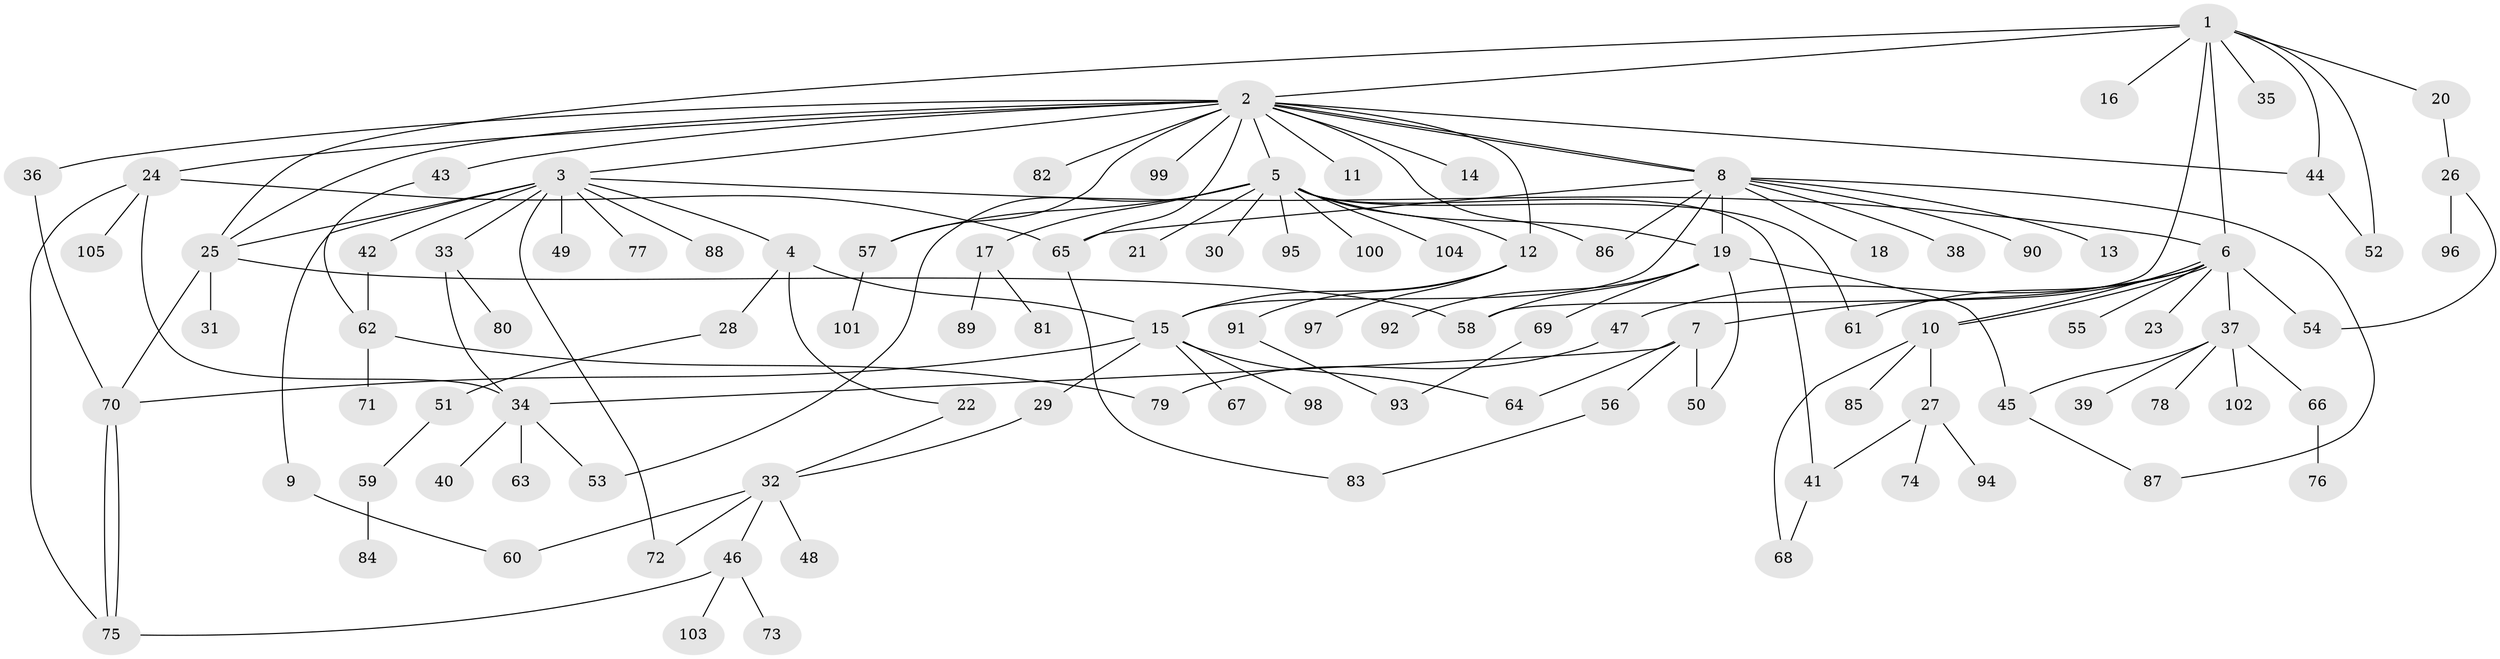 // Generated by graph-tools (version 1.1) at 2025/48/03/09/25 04:48:12]
// undirected, 105 vertices, 144 edges
graph export_dot {
graph [start="1"]
  node [color=gray90,style=filled];
  1;
  2;
  3;
  4;
  5;
  6;
  7;
  8;
  9;
  10;
  11;
  12;
  13;
  14;
  15;
  16;
  17;
  18;
  19;
  20;
  21;
  22;
  23;
  24;
  25;
  26;
  27;
  28;
  29;
  30;
  31;
  32;
  33;
  34;
  35;
  36;
  37;
  38;
  39;
  40;
  41;
  42;
  43;
  44;
  45;
  46;
  47;
  48;
  49;
  50;
  51;
  52;
  53;
  54;
  55;
  56;
  57;
  58;
  59;
  60;
  61;
  62;
  63;
  64;
  65;
  66;
  67;
  68;
  69;
  70;
  71;
  72;
  73;
  74;
  75;
  76;
  77;
  78;
  79;
  80;
  81;
  82;
  83;
  84;
  85;
  86;
  87;
  88;
  89;
  90;
  91;
  92;
  93;
  94;
  95;
  96;
  97;
  98;
  99;
  100;
  101;
  102;
  103;
  104;
  105;
  1 -- 2;
  1 -- 6;
  1 -- 16;
  1 -- 20;
  1 -- 25;
  1 -- 35;
  1 -- 44;
  1 -- 52;
  1 -- 58;
  2 -- 3;
  2 -- 5;
  2 -- 8;
  2 -- 8;
  2 -- 11;
  2 -- 12;
  2 -- 14;
  2 -- 24;
  2 -- 25;
  2 -- 36;
  2 -- 43;
  2 -- 44;
  2 -- 57;
  2 -- 65;
  2 -- 82;
  2 -- 86;
  2 -- 99;
  3 -- 4;
  3 -- 6;
  3 -- 9;
  3 -- 25;
  3 -- 33;
  3 -- 42;
  3 -- 49;
  3 -- 72;
  3 -- 77;
  3 -- 88;
  4 -- 15;
  4 -- 22;
  4 -- 28;
  5 -- 12;
  5 -- 17;
  5 -- 19;
  5 -- 21;
  5 -- 30;
  5 -- 41;
  5 -- 53;
  5 -- 57;
  5 -- 61;
  5 -- 95;
  5 -- 100;
  5 -- 104;
  6 -- 7;
  6 -- 10;
  6 -- 10;
  6 -- 23;
  6 -- 37;
  6 -- 47;
  6 -- 54;
  6 -- 55;
  6 -- 61;
  7 -- 34;
  7 -- 50;
  7 -- 56;
  7 -- 64;
  8 -- 13;
  8 -- 15;
  8 -- 18;
  8 -- 19;
  8 -- 38;
  8 -- 65;
  8 -- 86;
  8 -- 87;
  8 -- 90;
  9 -- 60;
  10 -- 27;
  10 -- 68;
  10 -- 85;
  12 -- 15;
  12 -- 91;
  12 -- 97;
  15 -- 29;
  15 -- 64;
  15 -- 67;
  15 -- 70;
  15 -- 98;
  17 -- 81;
  17 -- 89;
  19 -- 45;
  19 -- 50;
  19 -- 58;
  19 -- 69;
  19 -- 92;
  20 -- 26;
  22 -- 32;
  24 -- 34;
  24 -- 65;
  24 -- 75;
  24 -- 105;
  25 -- 31;
  25 -- 58;
  25 -- 70;
  26 -- 54;
  26 -- 96;
  27 -- 41;
  27 -- 74;
  27 -- 94;
  28 -- 51;
  29 -- 32;
  32 -- 46;
  32 -- 48;
  32 -- 60;
  32 -- 72;
  33 -- 34;
  33 -- 80;
  34 -- 40;
  34 -- 53;
  34 -- 63;
  36 -- 70;
  37 -- 39;
  37 -- 45;
  37 -- 66;
  37 -- 78;
  37 -- 102;
  41 -- 68;
  42 -- 62;
  43 -- 62;
  44 -- 52;
  45 -- 87;
  46 -- 73;
  46 -- 75;
  46 -- 103;
  47 -- 79;
  51 -- 59;
  56 -- 83;
  57 -- 101;
  59 -- 84;
  62 -- 71;
  62 -- 79;
  65 -- 83;
  66 -- 76;
  69 -- 93;
  70 -- 75;
  70 -- 75;
  91 -- 93;
}
